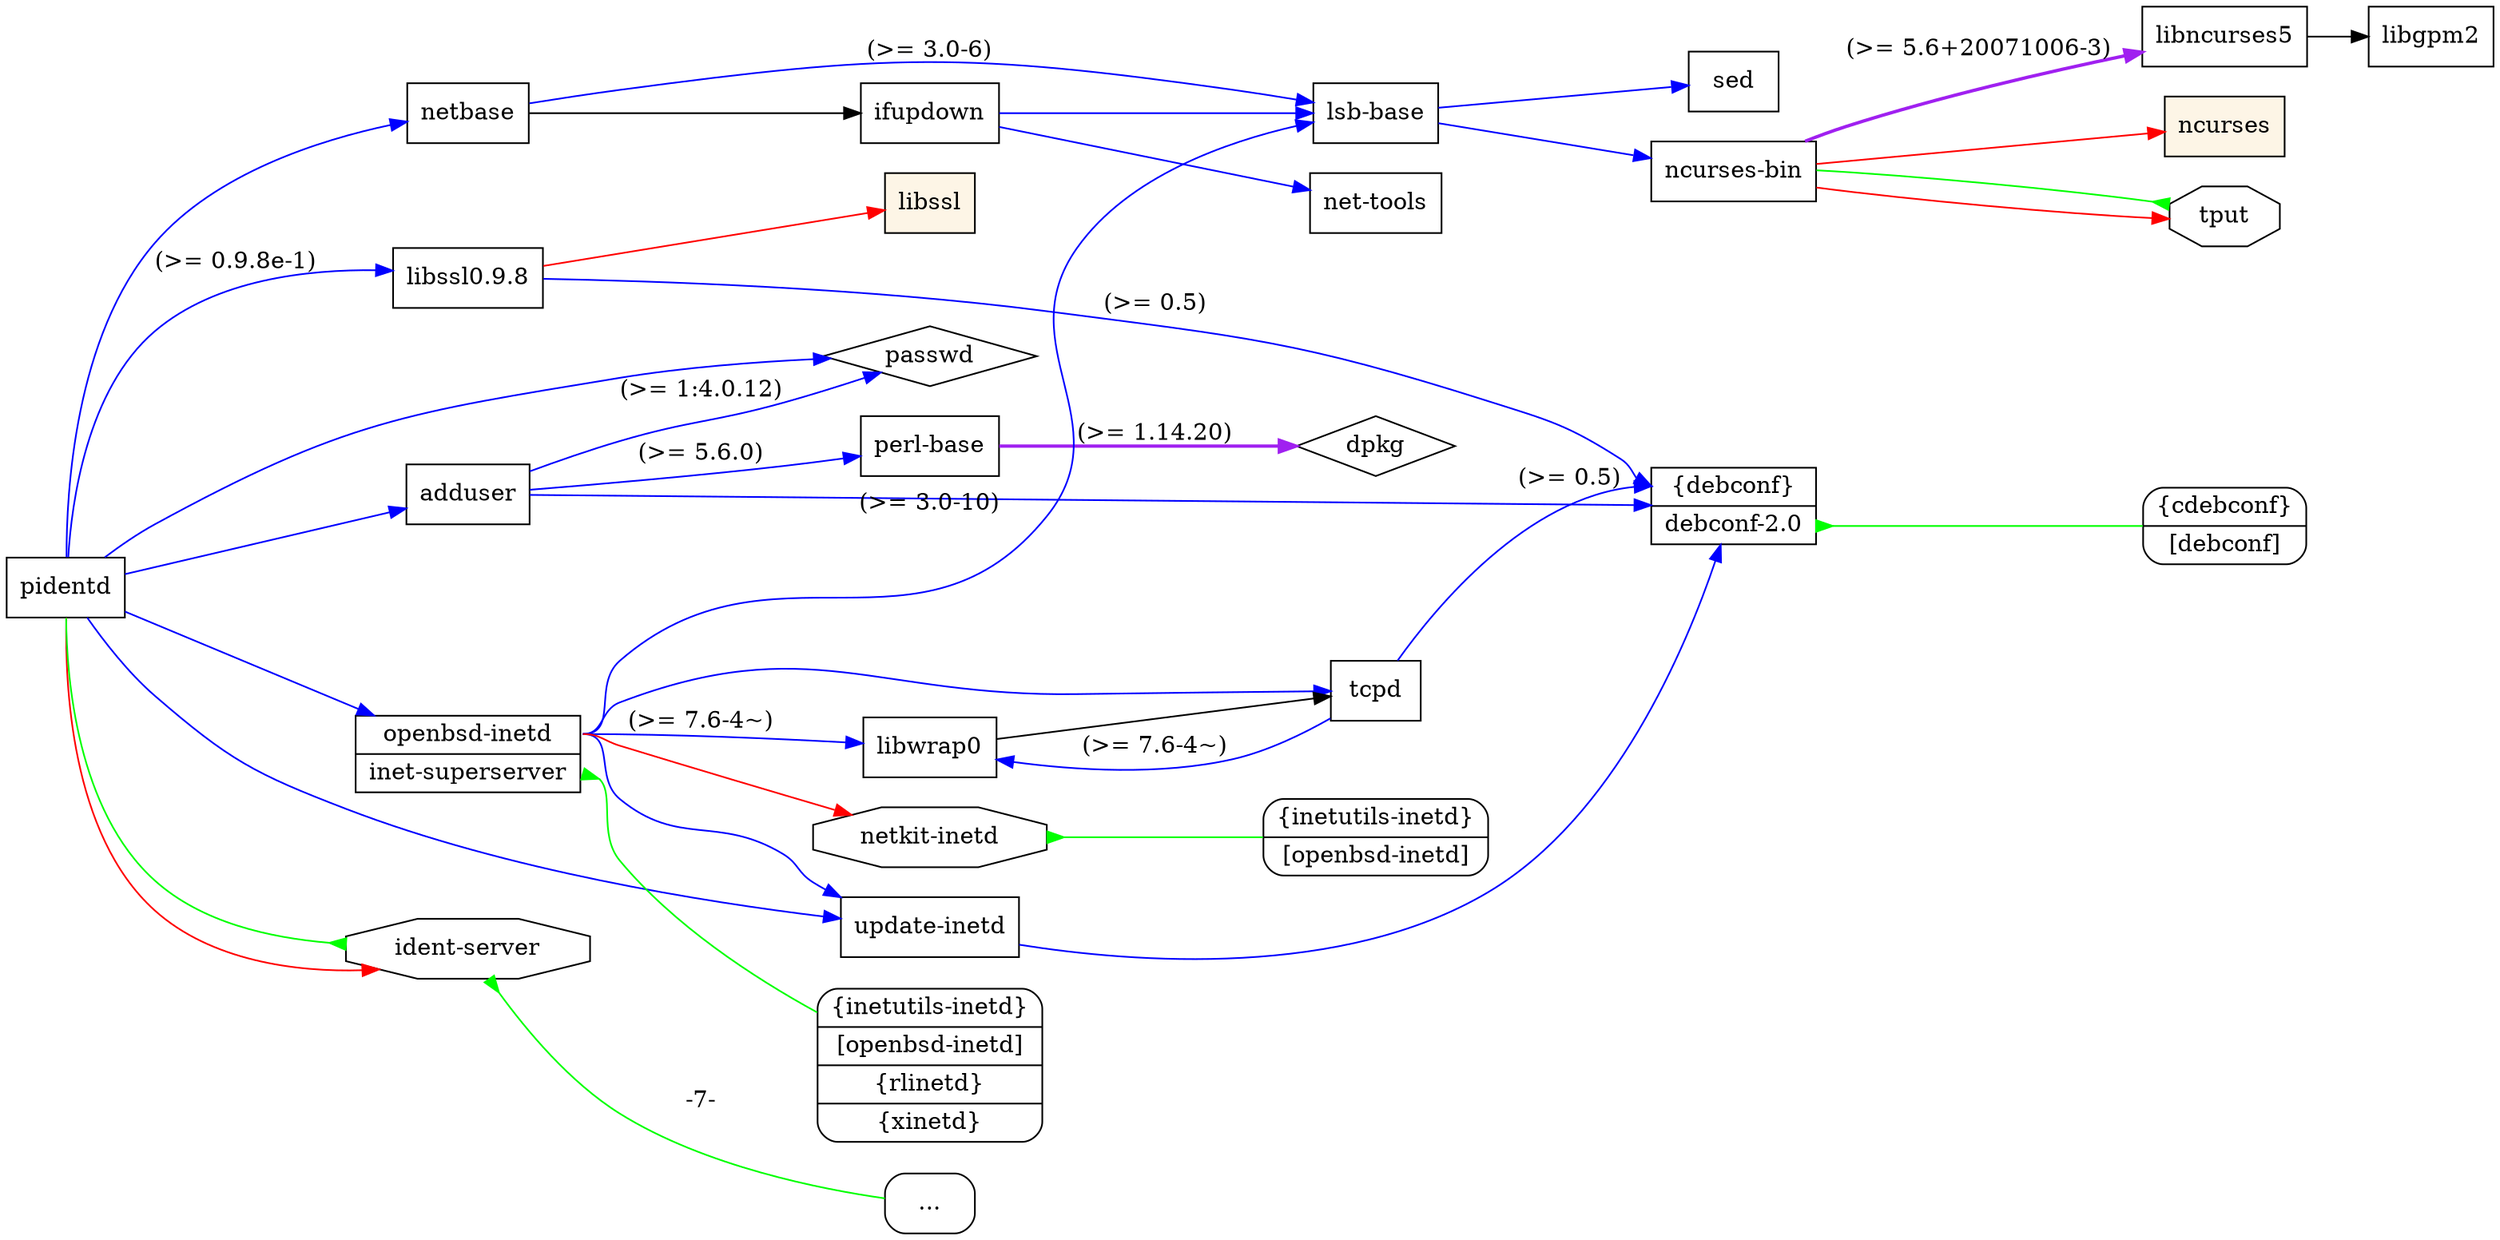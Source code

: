 digraph "pidentd" {
	rankdir=LR;
	node [shape=box];
	"pidentd" -> "libssl0.9.8" [color=blue,label="(>= 0.9.8e-1)"];
	"libssl0.9.8" -> "alt1":"debconf" [color=blue,label="(>= 0.5)"];
	"alt1":"debconf-2.0" -> virt1 [dir=back,arrowtail=inv,color=green];
	"libssl0.9.8" -> "libssl" [color=red];
	"pidentd" -> "netbase" [color=blue];
	"netbase" -> "lsb-base" [color=blue,label="(>= 3.0-6)"];
	"lsb-base" -> "sed" [color=blue];
	"lsb-base" -> "ncurses-bin" [color=blue];
	"ncurses-bin" -> "libncurses5" [color=purple,style=bold,label="(>= 5.6+20071006-3)"];
	"libncurses5" -> "libgpm2";
	"ncurses-bin" -> "ncurses" [color=red];
	"ncurses-bin" -> "tput" [color=red];
	"netbase" -> "ifupdown";
	"ifupdown" -> "net-tools" [color=blue];
	"ifupdown" -> "lsb-base" [color=blue];
	"pidentd" -> "adduser" [color=blue];
	"adduser" -> "perl-base" [color=blue,label="(>= 5.6.0)"];
	"perl-base" -> "dpkg" [color=purple,style=bold,label="(>= 1.14.20)"];
	"adduser" -> "passwd" [color=blue,label="(>= 1:4.0.12)"];
	"adduser" -> "alt1" [color=blue];
	"pidentd" -> "passwd" [color=blue];
	"pidentd" -> "update-inetd" [color=blue];
	"update-inetd" -> "alt1" [color=blue];
	"pidentd" -> "alt2" [color=blue];
	"alt2":"openbsd-inetd" -> "libwrap0" [color=blue,label="(>= 7.6-4~)"];
	"libwrap0" -> "tcpd";
	"tcpd" -> "libwrap0" [color=blue,label="(>= 7.6-4~)"];
	"tcpd" -> "alt1":"debconf" [color=blue,label="(>= 0.5)"];
	"alt2":"openbsd-inetd" -> "lsb-base" [color=blue,label="(>= 3.0-10)"];
	"alt2":"openbsd-inetd" -> "update-inetd" [color=blue];
	"alt2":"openbsd-inetd" -> "tcpd" [color=blue];
	"alt2":"openbsd-inetd" -> "netkit-inetd" [color=red];
	"alt2":"inet-superserver" -> virt2 [dir=back,arrowtail=inv,color=green];
	"pidentd" -> "ident-server" [color=red];
	"pidentd" -> "ident-server" [arrowhead=inv,color=green];
	"ident-server" [shape=octagon];
	"libssl" [style=filled,fillcolor=oldlace];
	"ncurses" [style=filled,fillcolor=oldlace];
	"tput" -> "ncurses-bin" [dir=back,arrowtail=inv,color=green];
	"tput" [shape=octagon];
	"netkit-inetd" -> virt3 [dir=back,arrowtail=inv,color=green];
	"netkit-inetd" [shape=octagon];
	"ident-server" -> "Pr-ident-server" [label="-7-",dir=back,arrowtail=inv,color=green];
	"Pr-ident-server" [label="...",style=rounded];
	"ident-server" [shape=octagon];
	alt1 [
		shape = "record"
		label = "<debconf> \{debconf\} | <debconf-2.0> debconf-2.0"
	]
	alt2 [
		shape = "record"
		label = "<openbsd-inetd> openbsd-inetd | <inet-superserver> inet-superserver"
	]
	virt1 [
		shape = "record"
		style = "rounded"
		label = "<cdebconf> \{cdebconf\} | <debconf> [debconf]"
	]
	virt2 [
		shape = "record"
		style = "rounded"
		label = "<inetutils-inetd> \{inetutils-inetd\} | <openbsd-inetd> [openbsd-inetd] | <rlinetd> \{rlinetd\} | <xinetd> \{xinetd\}"
	]
	virt3 [
		shape = "record"
		style = "rounded"
		label = "<inetutils-inetd> \{inetutils-inetd\} | <openbsd-inetd> [openbsd-inetd]"
	]
	"dpkg" [shape = diamond];
	"passwd" [shape = diamond];
}
